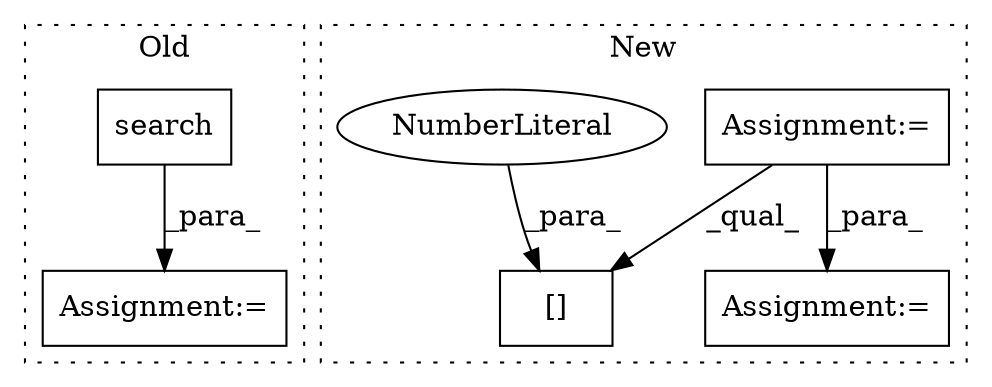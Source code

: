 digraph G {
subgraph cluster0 {
1 [label="search" a="32" s="1252,1315" l="7,1" shape="box"];
4 [label="Assignment:=" a="7" s="1248" l="1" shape="box"];
label = "Old";
style="dotted";
}
subgraph cluster1 {
2 [label="[]" a="2" s="1458,1468" l="9,1" shape="box"];
3 [label="Assignment:=" a="7" s="1356" l="1" shape="box"];
5 [label="NumberLiteral" a="34" s="1467" l="1" shape="ellipse"];
6 [label="Assignment:=" a="7" s="1557" l="1" shape="box"];
label = "New";
style="dotted";
}
1 -> 4 [label="_para_"];
3 -> 2 [label="_qual_"];
3 -> 6 [label="_para_"];
5 -> 2 [label="_para_"];
}